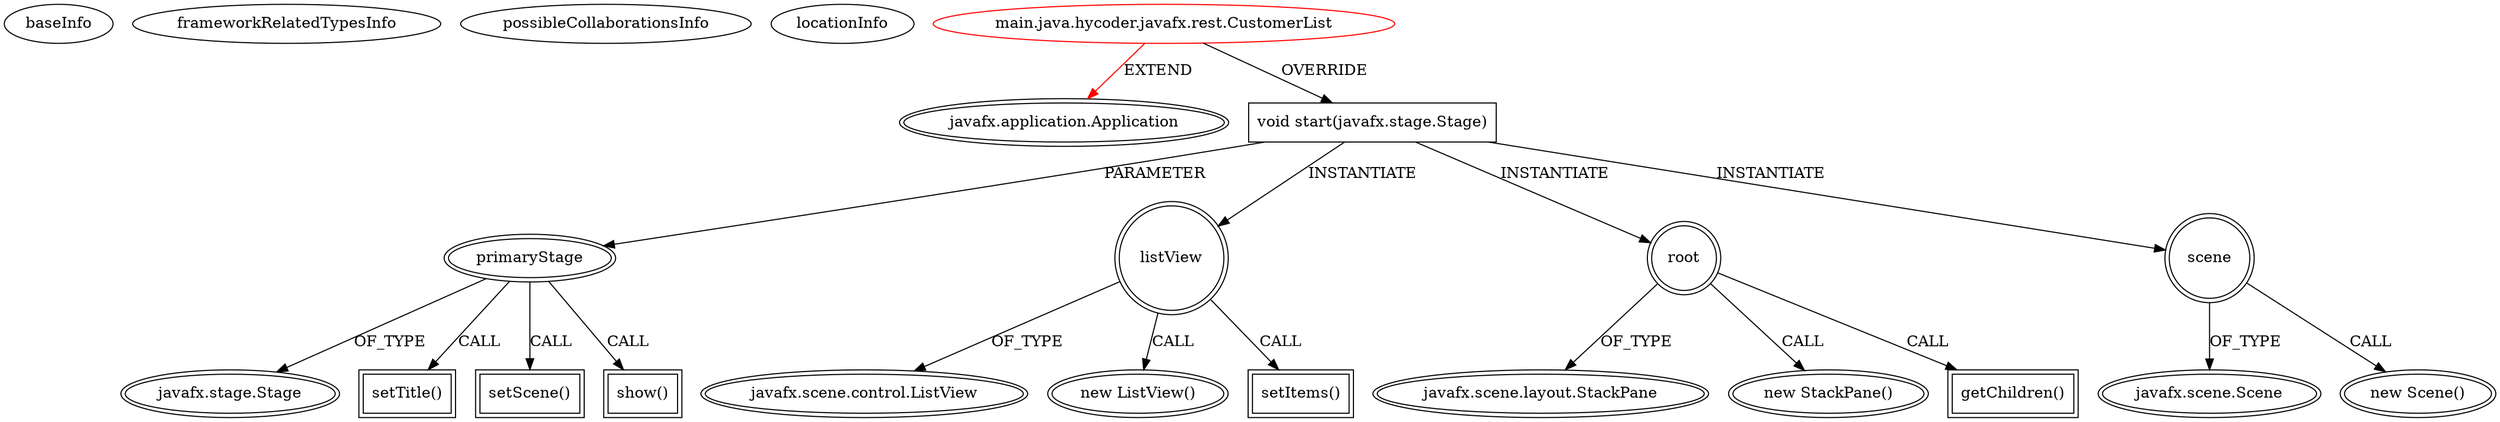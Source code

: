 digraph {
baseInfo[graphId=3068,category="extension_graph",isAnonymous=false,possibleRelation=false]
frameworkRelatedTypesInfo[0="javafx.application.Application"]
possibleCollaborationsInfo[]
locationInfo[projectName="hycoder-javafx-rest-client",filePath="/hycoder-javafx-rest-client/javafx-rest-client-master/src/main/java/hycoder/javafx/rest/CustomerList.java",contextSignature="CustomerList",graphId="3068"]
0[label="main.java.hycoder.javafx.rest.CustomerList",vertexType="ROOT_CLIENT_CLASS_DECLARATION",isFrameworkType=false,color=red]
1[label="javafx.application.Application",vertexType="FRAMEWORK_CLASS_TYPE",isFrameworkType=true,peripheries=2]
2[label="void start(javafx.stage.Stage)",vertexType="OVERRIDING_METHOD_DECLARATION",isFrameworkType=false,shape=box]
3[label="primaryStage",vertexType="PARAMETER_DECLARATION",isFrameworkType=true,peripheries=2]
4[label="javafx.stage.Stage",vertexType="FRAMEWORK_CLASS_TYPE",isFrameworkType=true,peripheries=2]
6[label="listView",vertexType="VARIABLE_EXPRESION",isFrameworkType=true,peripheries=2,shape=circle]
7[label="javafx.scene.control.ListView",vertexType="FRAMEWORK_CLASS_TYPE",isFrameworkType=true,peripheries=2]
5[label="new ListView()",vertexType="CONSTRUCTOR_CALL",isFrameworkType=true,peripheries=2]
9[label="setItems()",vertexType="INSIDE_CALL",isFrameworkType=true,peripheries=2,shape=box]
11[label="root",vertexType="VARIABLE_EXPRESION",isFrameworkType=true,peripheries=2,shape=circle]
12[label="javafx.scene.layout.StackPane",vertexType="FRAMEWORK_CLASS_TYPE",isFrameworkType=true,peripheries=2]
10[label="new StackPane()",vertexType="CONSTRUCTOR_CALL",isFrameworkType=true,peripheries=2]
14[label="getChildren()",vertexType="INSIDE_CALL",isFrameworkType=true,peripheries=2,shape=box]
16[label="scene",vertexType="VARIABLE_EXPRESION",isFrameworkType=true,peripheries=2,shape=circle]
17[label="javafx.scene.Scene",vertexType="FRAMEWORK_CLASS_TYPE",isFrameworkType=true,peripheries=2]
15[label="new Scene()",vertexType="CONSTRUCTOR_CALL",isFrameworkType=true,peripheries=2]
19[label="setTitle()",vertexType="INSIDE_CALL",isFrameworkType=true,peripheries=2,shape=box]
21[label="setScene()",vertexType="INSIDE_CALL",isFrameworkType=true,peripheries=2,shape=box]
23[label="show()",vertexType="INSIDE_CALL",isFrameworkType=true,peripheries=2,shape=box]
0->1[label="EXTEND",color=red]
0->2[label="OVERRIDE"]
3->4[label="OF_TYPE"]
2->3[label="PARAMETER"]
2->6[label="INSTANTIATE"]
6->7[label="OF_TYPE"]
6->5[label="CALL"]
6->9[label="CALL"]
2->11[label="INSTANTIATE"]
11->12[label="OF_TYPE"]
11->10[label="CALL"]
11->14[label="CALL"]
2->16[label="INSTANTIATE"]
16->17[label="OF_TYPE"]
16->15[label="CALL"]
3->19[label="CALL"]
3->21[label="CALL"]
3->23[label="CALL"]
}
